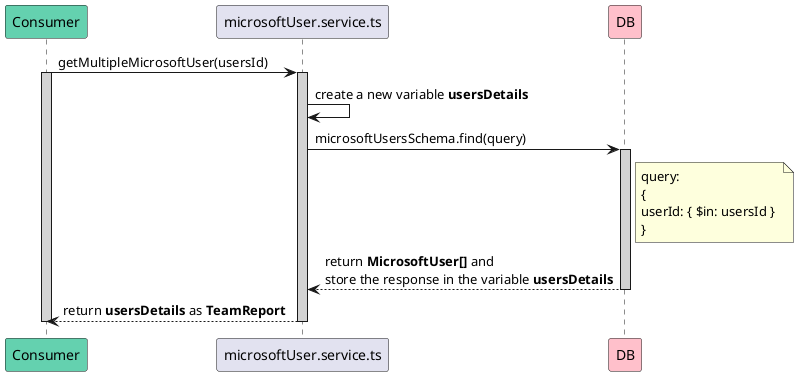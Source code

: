 @startuml getMultipleMicrosoftUser
participant Consumer #64D1AF
participant microsoftUser.service.ts
participant DB #FFC0CB

Consumer -> microsoftUser.service.ts : getMultipleMicrosoftUser(usersId)
activate Consumer #D3D3D3
activate microsoftUser.service.ts #D3D3D3   

microsoftUser.service.ts -> microsoftUser.service.ts: create a new variable **usersDetails**

microsoftUser.service.ts -> DB: microsoftUsersSchema.find(query)
activate DB #D3D3D3
note right of DB: query: \n{\nuserId: { $in: usersId } \n}

DB --> microsoftUser.service.ts: return **MicrosoftUser[]** and \nstore the response in the variable **usersDetails**
deactivate DB
microsoftUser.service.ts --> Consumer: return **usersDetails** as **TeamReport**
deactivate microsoftUser.service.ts
deactivate Consumer
@enduml
